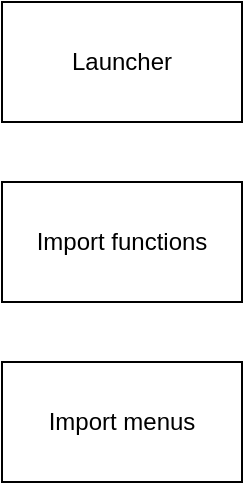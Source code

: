 <mxfile version="21.0.2" type="device"><diagram name="Page-1" id="RhA76lGD8YbBkWZlbcmH"><mxGraphModel dx="1189" dy="1114" grid="1" gridSize="10" guides="1" tooltips="1" connect="1" arrows="1" fold="1" page="1" pageScale="1" pageWidth="1100" pageHeight="850" math="0" shadow="0"><root><mxCell id="0"/><mxCell id="1" parent="0"/><mxCell id="HV_0kgnhpifbaxbyeGC4-1" value="Launcher" style="rounded=0;whiteSpace=wrap;html=1;" vertex="1" parent="1"><mxGeometry x="210" y="20" width="120" height="60" as="geometry"/></mxCell><mxCell id="HV_0kgnhpifbaxbyeGC4-2" value="Import functions" style="rounded=0;whiteSpace=wrap;html=1;" vertex="1" parent="1"><mxGeometry x="210" y="110" width="120" height="60" as="geometry"/></mxCell><mxCell id="HV_0kgnhpifbaxbyeGC4-3" value="Import menus" style="rounded=0;whiteSpace=wrap;html=1;" vertex="1" parent="1"><mxGeometry x="210" y="200" width="120" height="60" as="geometry"/></mxCell></root></mxGraphModel></diagram></mxfile>